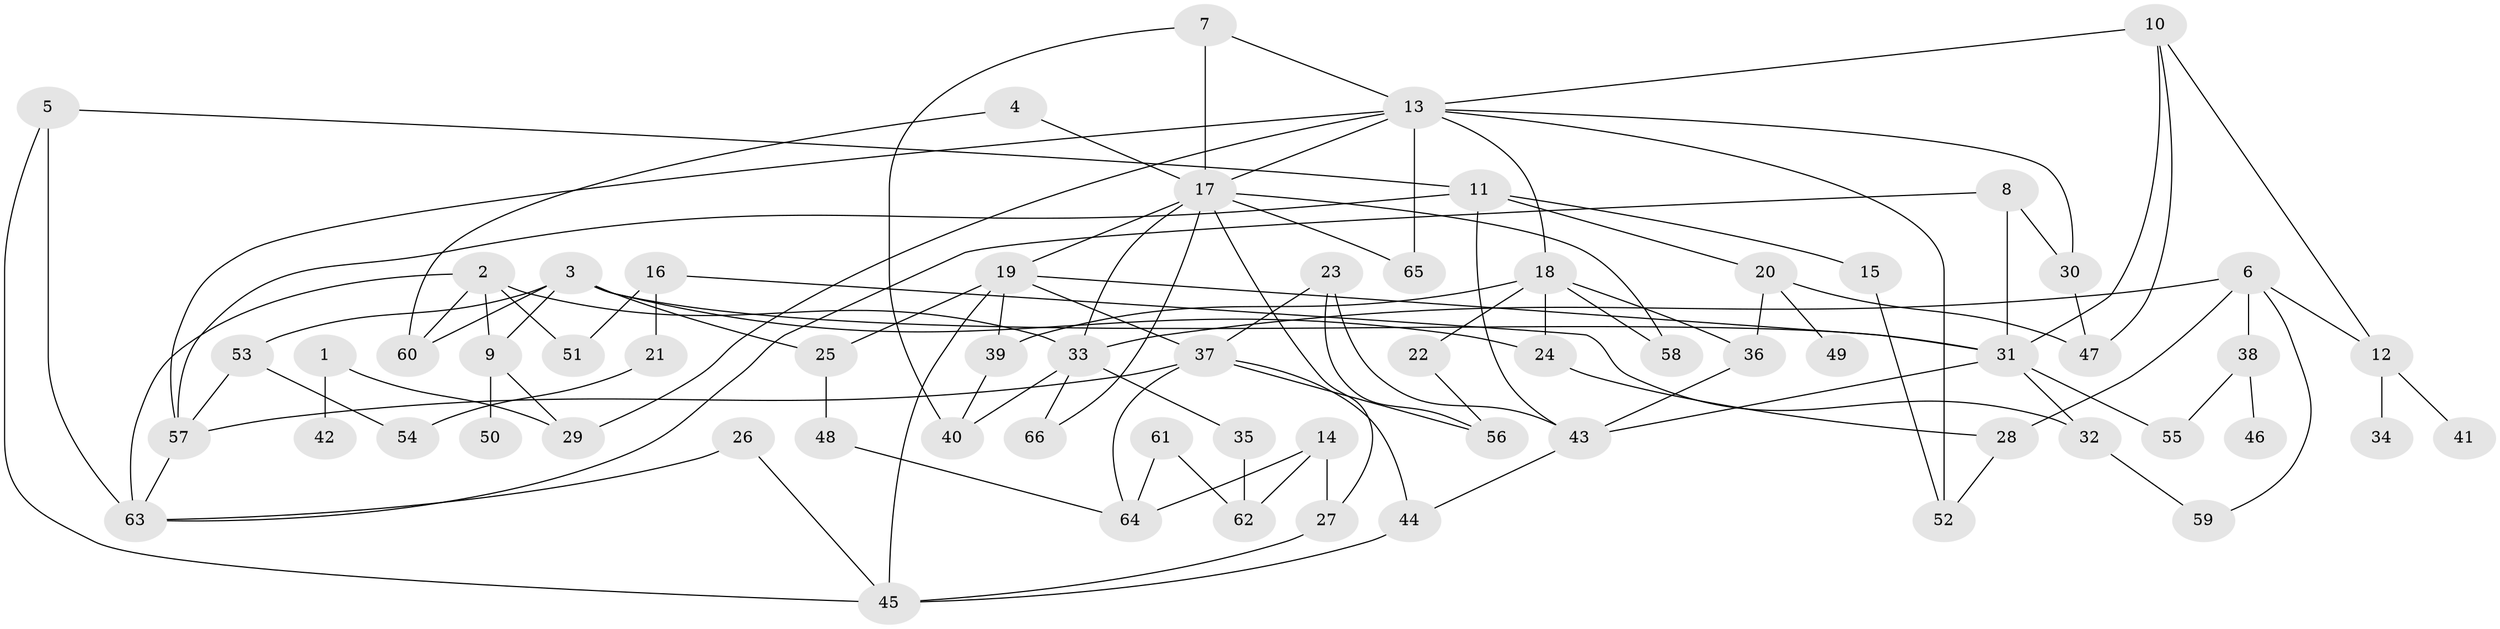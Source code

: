 // original degree distribution, {5: 0.061068702290076333, 6: 0.030534351145038167, 8: 0.007633587786259542, 3: 0.22137404580152673, 7: 0.022900763358778626, 2: 0.29770992366412213, 4: 0.1297709923664122, 1: 0.22900763358778625}
// Generated by graph-tools (version 1.1) at 2025/01/03/09/25 03:01:01]
// undirected, 66 vertices, 110 edges
graph export_dot {
graph [start="1"]
  node [color=gray90,style=filled];
  1;
  2;
  3;
  4;
  5;
  6;
  7;
  8;
  9;
  10;
  11;
  12;
  13;
  14;
  15;
  16;
  17;
  18;
  19;
  20;
  21;
  22;
  23;
  24;
  25;
  26;
  27;
  28;
  29;
  30;
  31;
  32;
  33;
  34;
  35;
  36;
  37;
  38;
  39;
  40;
  41;
  42;
  43;
  44;
  45;
  46;
  47;
  48;
  49;
  50;
  51;
  52;
  53;
  54;
  55;
  56;
  57;
  58;
  59;
  60;
  61;
  62;
  63;
  64;
  65;
  66;
  1 -- 29 [weight=1.0];
  1 -- 42 [weight=1.0];
  2 -- 9 [weight=1.0];
  2 -- 33 [weight=1.0];
  2 -- 51 [weight=1.0];
  2 -- 60 [weight=1.0];
  2 -- 63 [weight=2.0];
  3 -- 9 [weight=1.0];
  3 -- 24 [weight=1.0];
  3 -- 25 [weight=1.0];
  3 -- 31 [weight=1.0];
  3 -- 53 [weight=1.0];
  3 -- 60 [weight=1.0];
  4 -- 17 [weight=1.0];
  4 -- 60 [weight=1.0];
  5 -- 11 [weight=1.0];
  5 -- 45 [weight=1.0];
  5 -- 63 [weight=1.0];
  6 -- 12 [weight=1.0];
  6 -- 28 [weight=1.0];
  6 -- 33 [weight=1.0];
  6 -- 38 [weight=1.0];
  6 -- 59 [weight=1.0];
  7 -- 13 [weight=1.0];
  7 -- 17 [weight=1.0];
  7 -- 40 [weight=1.0];
  8 -- 30 [weight=1.0];
  8 -- 31 [weight=1.0];
  8 -- 63 [weight=1.0];
  9 -- 29 [weight=1.0];
  9 -- 50 [weight=1.0];
  10 -- 12 [weight=1.0];
  10 -- 13 [weight=1.0];
  10 -- 31 [weight=1.0];
  10 -- 47 [weight=1.0];
  11 -- 15 [weight=1.0];
  11 -- 20 [weight=1.0];
  11 -- 43 [weight=1.0];
  11 -- 57 [weight=2.0];
  12 -- 34 [weight=1.0];
  12 -- 41 [weight=1.0];
  13 -- 17 [weight=1.0];
  13 -- 18 [weight=1.0];
  13 -- 29 [weight=1.0];
  13 -- 30 [weight=1.0];
  13 -- 52 [weight=1.0];
  13 -- 57 [weight=1.0];
  13 -- 65 [weight=1.0];
  14 -- 27 [weight=1.0];
  14 -- 62 [weight=1.0];
  14 -- 64 [weight=1.0];
  15 -- 52 [weight=1.0];
  16 -- 21 [weight=1.0];
  16 -- 32 [weight=1.0];
  16 -- 51 [weight=1.0];
  17 -- 19 [weight=1.0];
  17 -- 27 [weight=1.0];
  17 -- 33 [weight=1.0];
  17 -- 58 [weight=1.0];
  17 -- 65 [weight=1.0];
  17 -- 66 [weight=1.0];
  18 -- 22 [weight=1.0];
  18 -- 24 [weight=1.0];
  18 -- 36 [weight=1.0];
  18 -- 39 [weight=1.0];
  18 -- 58 [weight=1.0];
  19 -- 25 [weight=1.0];
  19 -- 31 [weight=1.0];
  19 -- 37 [weight=1.0];
  19 -- 39 [weight=1.0];
  19 -- 45 [weight=1.0];
  20 -- 36 [weight=1.0];
  20 -- 47 [weight=1.0];
  20 -- 49 [weight=1.0];
  21 -- 54 [weight=1.0];
  22 -- 56 [weight=1.0];
  23 -- 37 [weight=1.0];
  23 -- 43 [weight=1.0];
  23 -- 56 [weight=1.0];
  24 -- 28 [weight=1.0];
  25 -- 48 [weight=1.0];
  26 -- 45 [weight=1.0];
  26 -- 63 [weight=1.0];
  27 -- 45 [weight=1.0];
  28 -- 52 [weight=1.0];
  30 -- 47 [weight=1.0];
  31 -- 32 [weight=1.0];
  31 -- 43 [weight=1.0];
  31 -- 55 [weight=1.0];
  32 -- 59 [weight=1.0];
  33 -- 35 [weight=1.0];
  33 -- 40 [weight=1.0];
  33 -- 66 [weight=1.0];
  35 -- 62 [weight=1.0];
  36 -- 43 [weight=1.0];
  37 -- 44 [weight=1.0];
  37 -- 56 [weight=1.0];
  37 -- 57 [weight=1.0];
  37 -- 64 [weight=1.0];
  38 -- 46 [weight=1.0];
  38 -- 55 [weight=1.0];
  39 -- 40 [weight=1.0];
  43 -- 44 [weight=1.0];
  44 -- 45 [weight=1.0];
  48 -- 64 [weight=1.0];
  53 -- 54 [weight=1.0];
  53 -- 57 [weight=1.0];
  57 -- 63 [weight=1.0];
  61 -- 62 [weight=1.0];
  61 -- 64 [weight=1.0];
}
